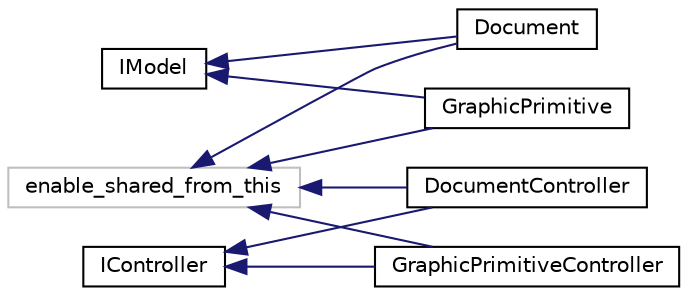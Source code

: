 digraph "Иерархия классов. Графический вид."
{
  edge [fontname="Helvetica",fontsize="10",labelfontname="Helvetica",labelfontsize="10"];
  node [fontname="Helvetica",fontsize="10",shape=record];
  rankdir="LR";
  Node1 [label="enable_shared_from_this",height=0.2,width=0.4,color="grey75", fillcolor="white", style="filled"];
  Node1 -> Node2 [dir="back",color="midnightblue",fontsize="10",style="solid",fontname="Helvetica"];
  Node2 [label="Document",height=0.2,width=0.4,color="black", fillcolor="white", style="filled",URL="$class_document.html",tooltip="Документ. "];
  Node1 -> Node3 [dir="back",color="midnightblue",fontsize="10",style="solid",fontname="Helvetica"];
  Node3 [label="DocumentController",height=0.2,width=0.4,color="black", fillcolor="white", style="filled",URL="$class_document_controller.html",tooltip="Контроллер документов. "];
  Node1 -> Node4 [dir="back",color="midnightblue",fontsize="10",style="solid",fontname="Helvetica"];
  Node4 [label="GraphicPrimitive",height=0.2,width=0.4,color="black", fillcolor="white", style="filled",URL="$class_graphic_primitive.html"];
  Node1 -> Node5 [dir="back",color="midnightblue",fontsize="10",style="solid",fontname="Helvetica"];
  Node5 [label="GraphicPrimitiveController",height=0.2,width=0.4,color="black", fillcolor="white", style="filled",URL="$class_graphic_primitive_controller.html"];
  Node6 [label="IController",height=0.2,width=0.4,color="black", fillcolor="white", style="filled",URL="$class_i_controller.html",tooltip="Базовый интерфейс контроллера. "];
  Node6 -> Node3 [dir="back",color="midnightblue",fontsize="10",style="solid",fontname="Helvetica"];
  Node6 -> Node5 [dir="back",color="midnightblue",fontsize="10",style="solid",fontname="Helvetica"];
  Node7 [label="IModel",height=0.2,width=0.4,color="black", fillcolor="white", style="filled",URL="$class_i_model.html",tooltip="Базовый интерфейс модели. "];
  Node7 -> Node2 [dir="back",color="midnightblue",fontsize="10",style="solid",fontname="Helvetica"];
  Node7 -> Node4 [dir="back",color="midnightblue",fontsize="10",style="solid",fontname="Helvetica"];
}
